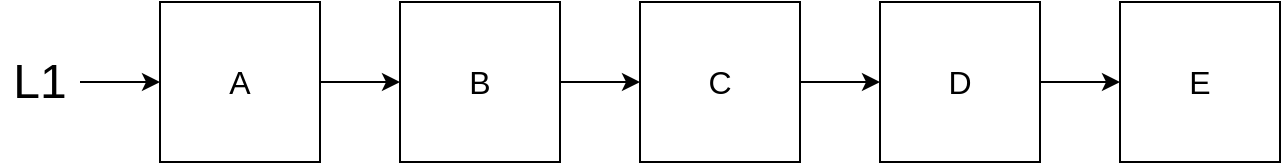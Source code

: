 <mxfile version="16.0.2" type="device"><diagram id="hItzCSI9slzzeFql-pVI" name="Page-1"><mxGraphModel dx="782" dy="539" grid="1" gridSize="10" guides="1" tooltips="1" connect="1" arrows="1" fold="1" page="1" pageScale="1" pageWidth="850" pageHeight="1100" math="0" shadow="0"><root><mxCell id="0"/><mxCell id="1" parent="0"/><mxCell id="4cYgRqdTDc37CBOK6C9_-1" value="&lt;font size=&quot;3&quot;&gt;E&lt;/font&gt;" style="whiteSpace=wrap;html=1;aspect=fixed;" parent="1" vertex="1"><mxGeometry x="600" y="80" width="80" height="80" as="geometry"/></mxCell><mxCell id="4cYgRqdTDc37CBOK6C9_-8" value="" style="edgeStyle=orthogonalEdgeStyle;rounded=0;orthogonalLoop=1;jettySize=auto;html=1;" parent="1" source="4cYgRqdTDc37CBOK6C9_-2" target="4cYgRqdTDc37CBOK6C9_-3" edge="1"><mxGeometry relative="1" as="geometry"/></mxCell><mxCell id="4cYgRqdTDc37CBOK6C9_-2" value="&lt;font size=&quot;3&quot;&gt;A&lt;/font&gt;" style="whiteSpace=wrap;html=1;aspect=fixed;" parent="1" vertex="1"><mxGeometry x="120" y="80" width="80" height="80" as="geometry"/></mxCell><mxCell id="4cYgRqdTDc37CBOK6C9_-9" value="" style="edgeStyle=orthogonalEdgeStyle;rounded=0;orthogonalLoop=1;jettySize=auto;html=1;" parent="1" source="4cYgRqdTDc37CBOK6C9_-3" target="4cYgRqdTDc37CBOK6C9_-4" edge="1"><mxGeometry relative="1" as="geometry"/></mxCell><mxCell id="4cYgRqdTDc37CBOK6C9_-3" value="&lt;font size=&quot;3&quot;&gt;B&lt;/font&gt;" style="whiteSpace=wrap;html=1;aspect=fixed;" parent="1" vertex="1"><mxGeometry x="240" y="80" width="80" height="80" as="geometry"/></mxCell><mxCell id="4cYgRqdTDc37CBOK6C9_-10" value="" style="edgeStyle=orthogonalEdgeStyle;rounded=0;orthogonalLoop=1;jettySize=auto;html=1;" parent="1" source="4cYgRqdTDc37CBOK6C9_-4" target="4cYgRqdTDc37CBOK6C9_-5" edge="1"><mxGeometry relative="1" as="geometry"/></mxCell><mxCell id="4cYgRqdTDc37CBOK6C9_-4" value="&lt;font size=&quot;3&quot;&gt;C&lt;/font&gt;" style="whiteSpace=wrap;html=1;aspect=fixed;" parent="1" vertex="1"><mxGeometry x="360" y="80" width="80" height="80" as="geometry"/></mxCell><mxCell id="4cYgRqdTDc37CBOK6C9_-11" value="" style="edgeStyle=orthogonalEdgeStyle;rounded=0;orthogonalLoop=1;jettySize=auto;html=1;" parent="1" source="4cYgRqdTDc37CBOK6C9_-5" target="4cYgRqdTDc37CBOK6C9_-1" edge="1"><mxGeometry relative="1" as="geometry"/></mxCell><mxCell id="4cYgRqdTDc37CBOK6C9_-5" value="&lt;font size=&quot;3&quot;&gt;D&lt;/font&gt;" style="whiteSpace=wrap;html=1;aspect=fixed;" parent="1" vertex="1"><mxGeometry x="480" y="80" width="80" height="80" as="geometry"/></mxCell><mxCell id="4cYgRqdTDc37CBOK6C9_-7" value="" style="edgeStyle=orthogonalEdgeStyle;rounded=0;orthogonalLoop=1;jettySize=auto;html=1;" parent="1" source="4cYgRqdTDc37CBOK6C9_-6" target="4cYgRqdTDc37CBOK6C9_-2" edge="1"><mxGeometry relative="1" as="geometry"/></mxCell><mxCell id="4cYgRqdTDc37CBOK6C9_-6" value="&lt;font style=&quot;font-size: 24px&quot;&gt;L1&lt;/font&gt;" style="text;html=1;strokeColor=none;fillColor=none;align=center;verticalAlign=middle;whiteSpace=wrap;rounded=0;" parent="1" vertex="1"><mxGeometry x="40" y="105" width="40" height="30" as="geometry"/></mxCell></root></mxGraphModel></diagram></mxfile>
